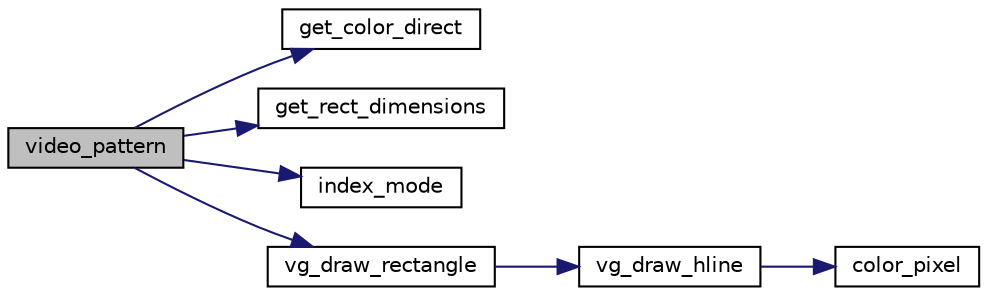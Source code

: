 digraph "video_pattern"
{
 // LATEX_PDF_SIZE
  edge [fontname="Helvetica",fontsize="10",labelfontname="Helvetica",labelfontsize="10"];
  node [fontname="Helvetica",fontsize="10",shape=record];
  rankdir="LR";
  Node1 [label="video_pattern",height=0.2,width=0.4,color="black", fillcolor="grey75", style="filled", fontcolor="black",tooltip="preenche o ecra com no_rectangles retangulos, cada um com cor diferente dependendo dos parametroe fir..."];
  Node1 -> Node2 [color="midnightblue",fontsize="10",style="solid",fontname="Helvetica"];
  Node2 [label="get_color_direct",height=0.2,width=0.4,color="black", fillcolor="white", style="filled",URL="$graphic_8c.html#a1ad8681461d9fb544efa75b8ae48d8d4",tooltip="retorna uma cor ,dependendo esta dos paramtros da funcao, no modo direto."];
  Node1 -> Node3 [color="midnightblue",fontsize="10",style="solid",fontname="Helvetica"];
  Node3 [label="get_rect_dimensions",height=0.2,width=0.4,color="black", fillcolor="white", style="filled",URL="$graphic_8c.html#a9ab37af34c26de792b0b121ddf3e12c2",tooltip="calcula e guarda em width e height os valores de largura e altura, respetivemente,..."];
  Node1 -> Node4 [color="midnightblue",fontsize="10",style="solid",fontname="Helvetica"];
  Node4 [label="index_mode",height=0.2,width=0.4,color="black", fillcolor="white", style="filled",URL="$graphic_8c.html#ae038e7a3d485146686b8099ce9f44f9b",tooltip="retorna uma cor ,dependendo esta dos paramtros da funcao, no modo indexado."];
  Node1 -> Node5 [color="midnightblue",fontsize="10",style="solid",fontname="Helvetica"];
  Node5 [label="vg_draw_rectangle",height=0.2,width=0.4,color="black", fillcolor="white", style="filled",URL="$graphic_8c.html#a99d2da2559e11200c6b40c469e9977ec",tooltip="desenha um retangulo nas coordenadas (x,y) com largura width, altura height e cor color."];
  Node5 -> Node6 [color="midnightblue",fontsize="10",style="solid",fontname="Helvetica"];
  Node6 [label="vg_draw_hline",height=0.2,width=0.4,color="black", fillcolor="white", style="filled",URL="$graphic_8c.html#a5e5b25bd525250f61f40b9e9f212d5e6",tooltip="desenha uma linha horizontal nas coordenadas (x,y), com comprimento len e cor color."];
  Node6 -> Node7 [color="midnightblue",fontsize="10",style="solid",fontname="Helvetica"];
  Node7 [label="color_pixel",height=0.2,width=0.4,color="black", fillcolor="white", style="filled",URL="$graphic_8c.html#afa705001911d815ef1723ede0c467783",tooltip="coloriza um pixel na posicao (x,y) com a cor color."];
}
